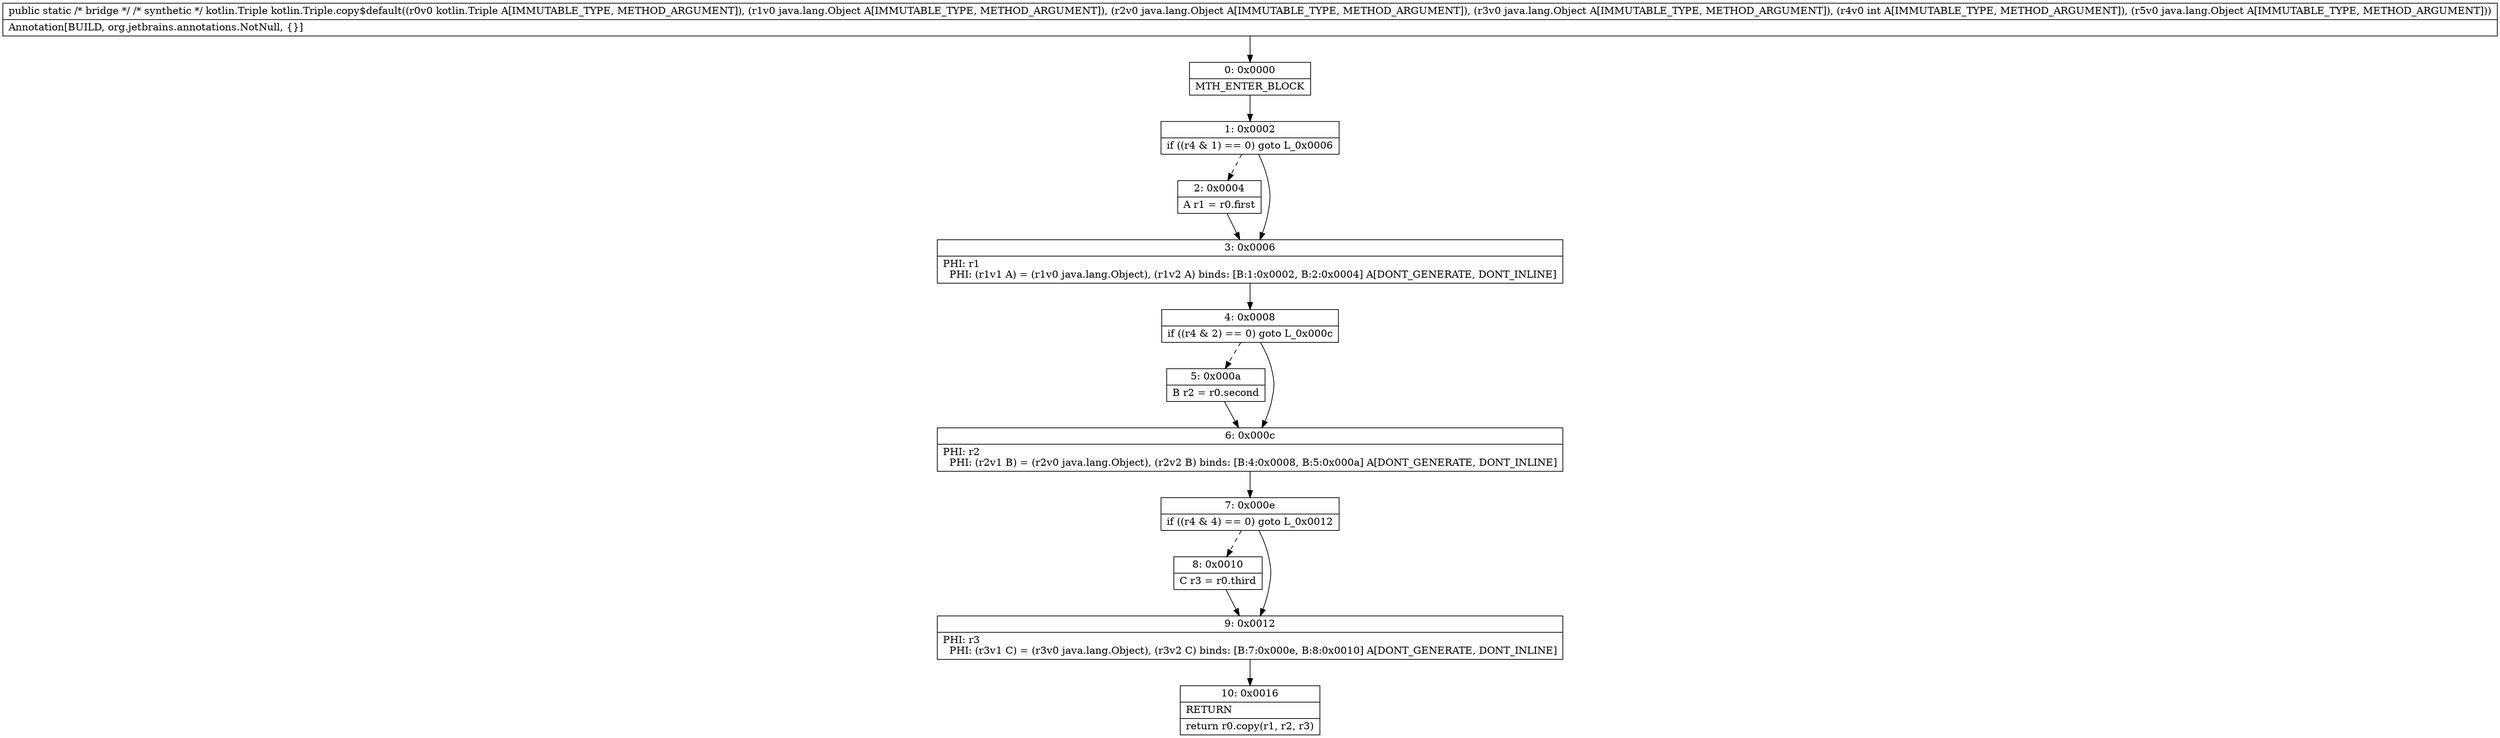 digraph "CFG forkotlin.Triple.copy$default(Lkotlin\/Triple;Ljava\/lang\/Object;Ljava\/lang\/Object;Ljava\/lang\/Object;ILjava\/lang\/Object;)Lkotlin\/Triple;" {
Node_0 [shape=record,label="{0\:\ 0x0000|MTH_ENTER_BLOCK\l}"];
Node_1 [shape=record,label="{1\:\ 0x0002|if ((r4 & 1) == 0) goto L_0x0006\l}"];
Node_2 [shape=record,label="{2\:\ 0x0004|A r1 = r0.first\l}"];
Node_3 [shape=record,label="{3\:\ 0x0006|PHI: r1 \l  PHI: (r1v1 A) = (r1v0 java.lang.Object), (r1v2 A) binds: [B:1:0x0002, B:2:0x0004] A[DONT_GENERATE, DONT_INLINE]\l}"];
Node_4 [shape=record,label="{4\:\ 0x0008|if ((r4 & 2) == 0) goto L_0x000c\l}"];
Node_5 [shape=record,label="{5\:\ 0x000a|B r2 = r0.second\l}"];
Node_6 [shape=record,label="{6\:\ 0x000c|PHI: r2 \l  PHI: (r2v1 B) = (r2v0 java.lang.Object), (r2v2 B) binds: [B:4:0x0008, B:5:0x000a] A[DONT_GENERATE, DONT_INLINE]\l}"];
Node_7 [shape=record,label="{7\:\ 0x000e|if ((r4 & 4) == 0) goto L_0x0012\l}"];
Node_8 [shape=record,label="{8\:\ 0x0010|C r3 = r0.third\l}"];
Node_9 [shape=record,label="{9\:\ 0x0012|PHI: r3 \l  PHI: (r3v1 C) = (r3v0 java.lang.Object), (r3v2 C) binds: [B:7:0x000e, B:8:0x0010] A[DONT_GENERATE, DONT_INLINE]\l}"];
Node_10 [shape=record,label="{10\:\ 0x0016|RETURN\l|return r0.copy(r1, r2, r3)\l}"];
MethodNode[shape=record,label="{public static \/* bridge *\/ \/* synthetic *\/ kotlin.Triple kotlin.Triple.copy$default((r0v0 kotlin.Triple A[IMMUTABLE_TYPE, METHOD_ARGUMENT]), (r1v0 java.lang.Object A[IMMUTABLE_TYPE, METHOD_ARGUMENT]), (r2v0 java.lang.Object A[IMMUTABLE_TYPE, METHOD_ARGUMENT]), (r3v0 java.lang.Object A[IMMUTABLE_TYPE, METHOD_ARGUMENT]), (r4v0 int A[IMMUTABLE_TYPE, METHOD_ARGUMENT]), (r5v0 java.lang.Object A[IMMUTABLE_TYPE, METHOD_ARGUMENT]))  | Annotation[BUILD, org.jetbrains.annotations.NotNull, \{\}]\l}"];
MethodNode -> Node_0;
Node_0 -> Node_1;
Node_1 -> Node_2[style=dashed];
Node_1 -> Node_3;
Node_2 -> Node_3;
Node_3 -> Node_4;
Node_4 -> Node_5[style=dashed];
Node_4 -> Node_6;
Node_5 -> Node_6;
Node_6 -> Node_7;
Node_7 -> Node_8[style=dashed];
Node_7 -> Node_9;
Node_8 -> Node_9;
Node_9 -> Node_10;
}

